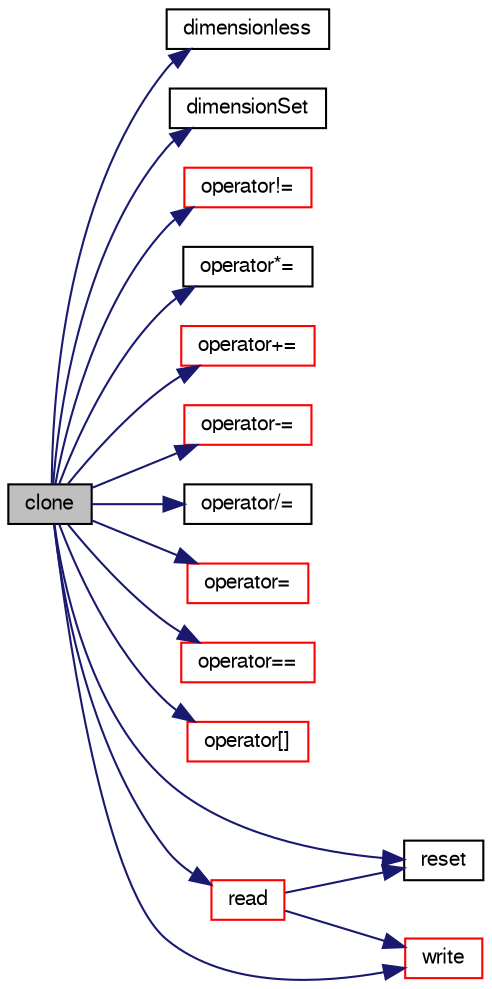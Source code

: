digraph "clone"
{
  bgcolor="transparent";
  edge [fontname="FreeSans",fontsize="10",labelfontname="FreeSans",labelfontsize="10"];
  node [fontname="FreeSans",fontsize="10",shape=record];
  rankdir="LR";
  Node352 [label="clone",height=0.2,width=0.4,color="black", fillcolor="grey75", style="filled", fontcolor="black"];
  Node352 -> Node353 [color="midnightblue",fontsize="10",style="solid",fontname="FreeSans"];
  Node353 [label="dimensionless",height=0.2,width=0.4,color="black",URL="$a26370.html#abfca824f6f787b2201b4de0a47bf46ef",tooltip="Return true if it is dimensionless. "];
  Node352 -> Node354 [color="midnightblue",fontsize="10",style="solid",fontname="FreeSans"];
  Node354 [label="dimensionSet",height=0.2,width=0.4,color="black",URL="$a26370.html#a3cca2893d2ec755ea395266bcb4151dc",tooltip="Construct given individual dimension exponents for all. "];
  Node352 -> Node355 [color="midnightblue",fontsize="10",style="solid",fontname="FreeSans"];
  Node355 [label="operator!=",height=0.2,width=0.4,color="red",URL="$a26370.html#a396410f0bd03970f77136947d1a0f25f"];
  Node352 -> Node357 [color="midnightblue",fontsize="10",style="solid",fontname="FreeSans"];
  Node357 [label="operator*=",height=0.2,width=0.4,color="black",URL="$a26370.html#ad60b47b9923ecb97be1d5391dff134d6"];
  Node352 -> Node358 [color="midnightblue",fontsize="10",style="solid",fontname="FreeSans"];
  Node358 [label="operator+=",height=0.2,width=0.4,color="red",URL="$a26370.html#a1302f30a29191a9d3dd703ffc70fb60d"];
  Node352 -> Node402 [color="midnightblue",fontsize="10",style="solid",fontname="FreeSans"];
  Node402 [label="operator-=",height=0.2,width=0.4,color="red",URL="$a26370.html#a976038d71a650db07efcbb65146aad69"];
  Node352 -> Node403 [color="midnightblue",fontsize="10",style="solid",fontname="FreeSans"];
  Node403 [label="operator/=",height=0.2,width=0.4,color="black",URL="$a26370.html#a809dc2b4f8386b6dc932b44c3a20e628"];
  Node352 -> Node404 [color="midnightblue",fontsize="10",style="solid",fontname="FreeSans"];
  Node404 [label="operator=",height=0.2,width=0.4,color="red",URL="$a26370.html#af671454ba51f2718ff72c47bc1c62aab"];
  Node352 -> Node405 [color="midnightblue",fontsize="10",style="solid",fontname="FreeSans"];
  Node405 [label="operator==",height=0.2,width=0.4,color="red",URL="$a26370.html#a1deaaff68bf4b761191415fd416619e9"];
  Node352 -> Node407 [color="midnightblue",fontsize="10",style="solid",fontname="FreeSans"];
  Node407 [label="operator[]",height=0.2,width=0.4,color="red",URL="$a26370.html#aa07a114fa8b3f4058f7019974cb31372"];
  Node352 -> Node414 [color="midnightblue",fontsize="10",style="solid",fontname="FreeSans"];
  Node414 [label="read",height=0.2,width=0.4,color="red",URL="$a26370.html#a4b1272c56fc93e26715db0ffd87a9b1f",tooltip="Read using provided units. Used only in initial parsing. "];
  Node414 -> Node426 [color="midnightblue",fontsize="10",style="solid",fontname="FreeSans"];
  Node426 [label="reset",height=0.2,width=0.4,color="black",URL="$a26370.html#aaae8b61a12d92ef309937e69bc2c4084"];
  Node414 -> Node437 [color="midnightblue",fontsize="10",style="solid",fontname="FreeSans"];
  Node437 [label="write",height=0.2,width=0.4,color="red",URL="$a26370.html#affe73e770350e3df39b9ad05ea58da0e",tooltip="Write using provided units. "];
  Node352 -> Node426 [color="midnightblue",fontsize="10",style="solid",fontname="FreeSans"];
  Node352 -> Node437 [color="midnightblue",fontsize="10",style="solid",fontname="FreeSans"];
}
